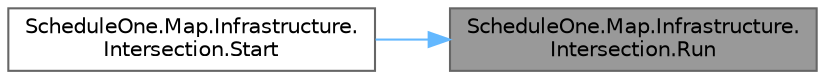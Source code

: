 digraph "ScheduleOne.Map.Infrastructure.Intersection.Run"
{
 // LATEX_PDF_SIZE
  bgcolor="transparent";
  edge [fontname=Helvetica,fontsize=10,labelfontname=Helvetica,labelfontsize=10];
  node [fontname=Helvetica,fontsize=10,shape=box,height=0.2,width=0.4];
  rankdir="RL";
  Node1 [id="Node000001",label="ScheduleOne.Map.Infrastructure.\lIntersection.Run",height=0.2,width=0.4,color="gray40", fillcolor="grey60", style="filled", fontcolor="black",tooltip=" "];
  Node1 -> Node2 [id="edge1_Node000001_Node000002",dir="back",color="steelblue1",style="solid",tooltip=" "];
  Node2 [id="Node000002",label="ScheduleOne.Map.Infrastructure.\lIntersection.Start",height=0.2,width=0.4,color="grey40", fillcolor="white", style="filled",URL="$class_schedule_one_1_1_map_1_1_infrastructure_1_1_intersection.html#aa8921d15612732d87b8fbb7c78a2de79",tooltip=" "];
}
